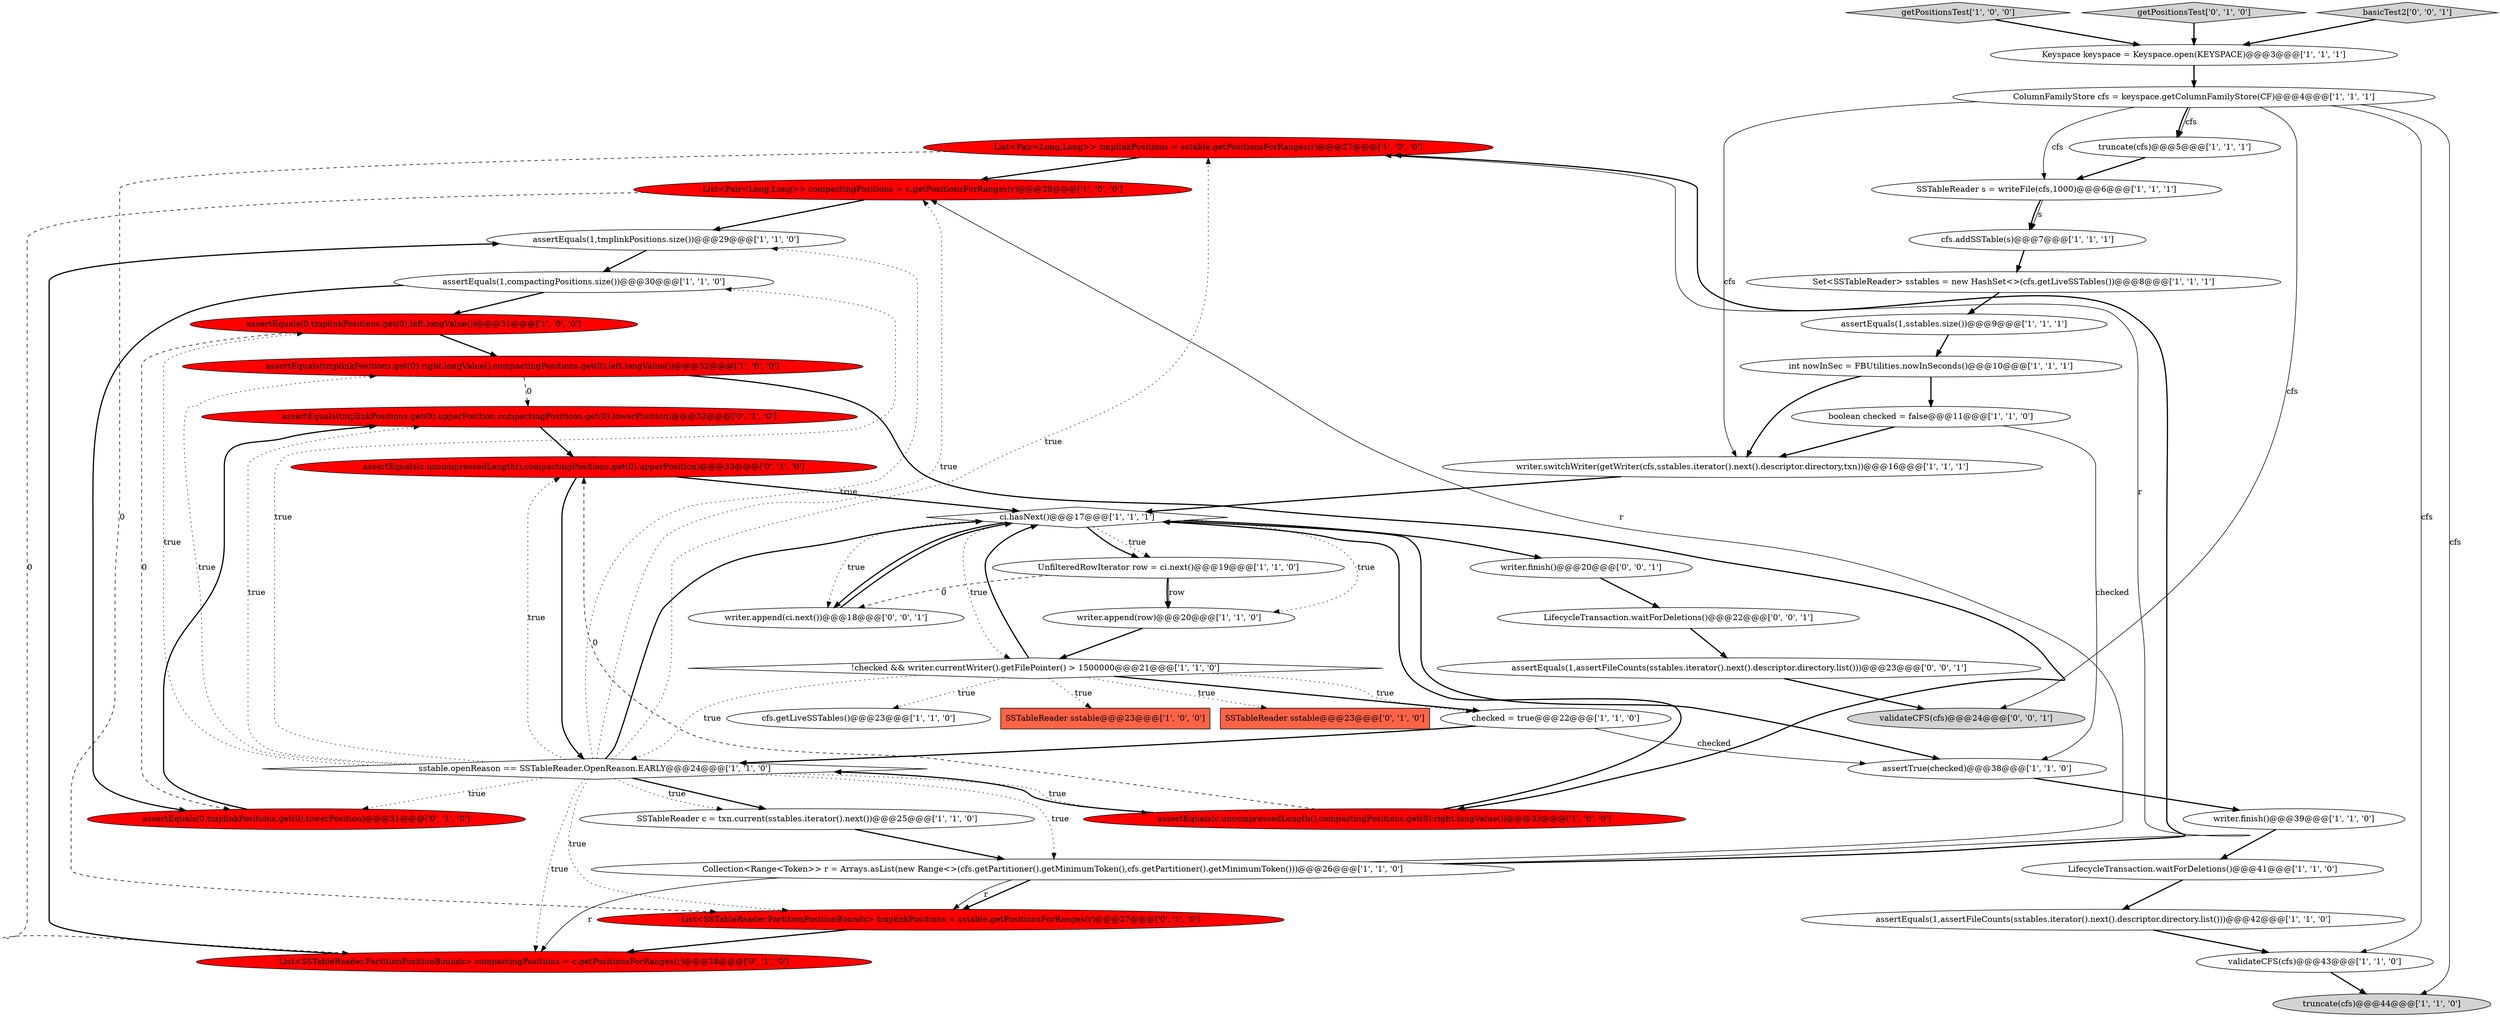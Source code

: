 digraph {
20 [style = filled, label = "List<Pair<Long,Long>> tmplinkPositions = sstable.getPositionsForRanges(r)@@@27@@@['1', '0', '0']", fillcolor = red, shape = ellipse image = "AAA1AAABBB1BBB"];
17 [style = filled, label = "assertEquals(tmplinkPositions.get(0).right.longValue(),compactingPositions.get(0).left.longValue())@@@32@@@['1', '0', '0']", fillcolor = red, shape = ellipse image = "AAA1AAABBB1BBB"];
9 [style = filled, label = "checked = true@@@22@@@['1', '1', '0']", fillcolor = white, shape = ellipse image = "AAA0AAABBB1BBB"];
24 [style = filled, label = "assertEquals(1,tmplinkPositions.size())@@@29@@@['1', '1', '0']", fillcolor = white, shape = ellipse image = "AAA0AAABBB1BBB"];
5 [style = filled, label = "getPositionsTest['1', '0', '0']", fillcolor = lightgray, shape = diamond image = "AAA0AAABBB1BBB"];
3 [style = filled, label = "ci.hasNext()@@@17@@@['1', '1', '1']", fillcolor = white, shape = diamond image = "AAA0AAABBB1BBB"];
10 [style = filled, label = "SSTableReader s = writeFile(cfs,1000)@@@6@@@['1', '1', '1']", fillcolor = white, shape = ellipse image = "AAA0AAABBB1BBB"];
37 [style = filled, label = "SSTableReader sstable@@@23@@@['0', '1', '0']", fillcolor = tomato, shape = box image = "AAA0AAABBB2BBB"];
31 [style = filled, label = "ColumnFamilyStore cfs = keyspace.getColumnFamilyStore(CF)@@@4@@@['1', '1', '1']", fillcolor = white, shape = ellipse image = "AAA0AAABBB1BBB"];
7 [style = filled, label = "writer.append(row)@@@20@@@['1', '1', '0']", fillcolor = white, shape = ellipse image = "AAA0AAABBB1BBB"];
25 [style = filled, label = "SSTableReader c = txn.current(sstables.iterator().next())@@@25@@@['1', '1', '0']", fillcolor = white, shape = ellipse image = "AAA0AAABBB1BBB"];
15 [style = filled, label = "validateCFS(cfs)@@@43@@@['1', '1', '0']", fillcolor = white, shape = ellipse image = "AAA0AAABBB1BBB"];
33 [style = filled, label = "assertEquals(1,sstables.size())@@@9@@@['1', '1', '1']", fillcolor = white, shape = ellipse image = "AAA0AAABBB1BBB"];
35 [style = filled, label = "List<SSTableReader.PartitionPositionBounds> compactingPositions = c.getPositionsForRanges(r)@@@28@@@['0', '1', '0']", fillcolor = red, shape = ellipse image = "AAA1AAABBB2BBB"];
46 [style = filled, label = "LifecycleTransaction.waitForDeletions()@@@22@@@['0', '0', '1']", fillcolor = white, shape = ellipse image = "AAA0AAABBB3BBB"];
26 [style = filled, label = "Set<SSTableReader> sstables = new HashSet<>(cfs.getLiveSSTables())@@@8@@@['1', '1', '1']", fillcolor = white, shape = ellipse image = "AAA0AAABBB1BBB"];
27 [style = filled, label = "sstable.openReason == SSTableReader.OpenReason.EARLY@@@24@@@['1', '1', '0']", fillcolor = white, shape = diamond image = "AAA0AAABBB1BBB"];
36 [style = filled, label = "getPositionsTest['0', '1', '0']", fillcolor = lightgray, shape = diamond image = "AAA0AAABBB2BBB"];
21 [style = filled, label = "truncate(cfs)@@@5@@@['1', '1', '1']", fillcolor = white, shape = ellipse image = "AAA0AAABBB1BBB"];
14 [style = filled, label = "LifecycleTransaction.waitForDeletions()@@@41@@@['1', '1', '0']", fillcolor = white, shape = ellipse image = "AAA0AAABBB1BBB"];
30 [style = filled, label = "assertEquals(0,tmplinkPositions.get(0).left.longValue())@@@31@@@['1', '0', '0']", fillcolor = red, shape = ellipse image = "AAA1AAABBB1BBB"];
19 [style = filled, label = "List<Pair<Long,Long>> compactingPositions = c.getPositionsForRanges(r)@@@28@@@['1', '0', '0']", fillcolor = red, shape = ellipse image = "AAA1AAABBB1BBB"];
4 [style = filled, label = "boolean checked = false@@@11@@@['1', '1', '0']", fillcolor = white, shape = ellipse image = "AAA0AAABBB1BBB"];
44 [style = filled, label = "validateCFS(cfs)@@@24@@@['0', '0', '1']", fillcolor = lightgray, shape = ellipse image = "AAA0AAABBB3BBB"];
0 [style = filled, label = "Keyspace keyspace = Keyspace.open(KEYSPACE)@@@3@@@['1', '1', '1']", fillcolor = white, shape = ellipse image = "AAA0AAABBB1BBB"];
39 [style = filled, label = "assertEquals(tmplinkPositions.get(0).upperPosition,compactingPositions.get(0).lowerPosition)@@@32@@@['0', '1', '0']", fillcolor = red, shape = ellipse image = "AAA1AAABBB2BBB"];
1 [style = filled, label = "assertEquals(c.uncompressedLength(),compactingPositions.get(0).right.longValue())@@@33@@@['1', '0', '0']", fillcolor = red, shape = ellipse image = "AAA1AAABBB1BBB"];
38 [style = filled, label = "assertEquals(c.uncompressedLength(),compactingPositions.get(0).upperPosition)@@@33@@@['0', '1', '0']", fillcolor = red, shape = ellipse image = "AAA1AAABBB2BBB"];
12 [style = filled, label = "UnfilteredRowIterator row = ci.next()@@@19@@@['1', '1', '0']", fillcolor = white, shape = ellipse image = "AAA0AAABBB1BBB"];
28 [style = filled, label = "assertEquals(1,assertFileCounts(sstables.iterator().next().descriptor.directory.list()))@@@42@@@['1', '1', '0']", fillcolor = white, shape = ellipse image = "AAA0AAABBB1BBB"];
18 [style = filled, label = "cfs.addSSTable(s)@@@7@@@['1', '1', '1']", fillcolor = white, shape = ellipse image = "AAA0AAABBB1BBB"];
43 [style = filled, label = "writer.append(ci.next())@@@18@@@['0', '0', '1']", fillcolor = white, shape = ellipse image = "AAA0AAABBB3BBB"];
23 [style = filled, label = "assertTrue(checked)@@@38@@@['1', '1', '0']", fillcolor = white, shape = ellipse image = "AAA0AAABBB1BBB"];
45 [style = filled, label = "assertEquals(1,assertFileCounts(sstables.iterator().next().descriptor.directory.list()))@@@23@@@['0', '0', '1']", fillcolor = white, shape = ellipse image = "AAA0AAABBB3BBB"];
34 [style = filled, label = "assertEquals(0,tmplinkPositions.get(0).lowerPosition)@@@31@@@['0', '1', '0']", fillcolor = red, shape = ellipse image = "AAA1AAABBB2BBB"];
29 [style = filled, label = "truncate(cfs)@@@44@@@['1', '1', '0']", fillcolor = lightgray, shape = ellipse image = "AAA0AAABBB1BBB"];
13 [style = filled, label = "!checked && writer.currentWriter().getFilePointer() > 1500000@@@21@@@['1', '1', '0']", fillcolor = white, shape = diamond image = "AAA0AAABBB1BBB"];
8 [style = filled, label = "Collection<Range<Token>> r = Arrays.asList(new Range<>(cfs.getPartitioner().getMinimumToken(),cfs.getPartitioner().getMinimumToken()))@@@26@@@['1', '1', '0']", fillcolor = white, shape = ellipse image = "AAA0AAABBB1BBB"];
22 [style = filled, label = "cfs.getLiveSSTables()@@@23@@@['1', '1', '0']", fillcolor = white, shape = ellipse image = "AAA0AAABBB1BBB"];
40 [style = filled, label = "List<SSTableReader.PartitionPositionBounds> tmplinkPositions = sstable.getPositionsForRanges(r)@@@27@@@['0', '1', '0']", fillcolor = red, shape = ellipse image = "AAA1AAABBB2BBB"];
6 [style = filled, label = "writer.switchWriter(getWriter(cfs,sstables.iterator().next().descriptor.directory,txn))@@@16@@@['1', '1', '1']", fillcolor = white, shape = ellipse image = "AAA0AAABBB1BBB"];
11 [style = filled, label = "writer.finish()@@@39@@@['1', '1', '0']", fillcolor = white, shape = ellipse image = "AAA0AAABBB1BBB"];
32 [style = filled, label = "assertEquals(1,compactingPositions.size())@@@30@@@['1', '1', '0']", fillcolor = white, shape = ellipse image = "AAA0AAABBB1BBB"];
2 [style = filled, label = "int nowInSec = FBUtilities.nowInSeconds()@@@10@@@['1', '1', '1']", fillcolor = white, shape = ellipse image = "AAA0AAABBB1BBB"];
41 [style = filled, label = "writer.finish()@@@20@@@['0', '0', '1']", fillcolor = white, shape = ellipse image = "AAA0AAABBB3BBB"];
16 [style = filled, label = "SSTableReader sstable@@@23@@@['1', '0', '0']", fillcolor = tomato, shape = box image = "AAA0AAABBB1BBB"];
42 [style = filled, label = "basicTest2['0', '0', '1']", fillcolor = lightgray, shape = diamond image = "AAA0AAABBB3BBB"];
6->3 [style = bold, label=""];
21->10 [style = bold, label=""];
27->32 [style = dotted, label="true"];
27->1 [style = dotted, label="true"];
13->27 [style = dotted, label="true"];
11->14 [style = bold, label=""];
20->40 [style = dashed, label="0"];
2->6 [style = bold, label=""];
24->32 [style = bold, label=""];
1->27 [style = bold, label=""];
8->20 [style = solid, label="r"];
14->28 [style = bold, label=""];
31->21 [style = bold, label=""];
32->34 [style = bold, label=""];
8->40 [style = bold, label=""];
27->19 [style = dotted, label="true"];
12->7 [style = bold, label=""];
19->24 [style = bold, label=""];
12->43 [style = dashed, label="0"];
43->3 [style = bold, label=""];
36->0 [style = bold, label=""];
8->20 [style = bold, label=""];
5->0 [style = bold, label=""];
39->38 [style = bold, label=""];
31->44 [style = solid, label="cfs"];
1->38 [style = dashed, label="0"];
13->37 [style = dotted, label="true"];
10->18 [style = solid, label="s"];
27->35 [style = dotted, label="true"];
27->25 [style = bold, label=""];
13->9 [style = dotted, label="true"];
3->7 [style = dotted, label="true"];
31->10 [style = solid, label="cfs"];
27->25 [style = dotted, label="true"];
8->35 [style = solid, label="r"];
27->8 [style = dotted, label="true"];
27->24 [style = dotted, label="true"];
2->4 [style = bold, label=""];
3->23 [style = bold, label=""];
13->22 [style = dotted, label="true"];
31->6 [style = solid, label="cfs"];
27->20 [style = dotted, label="true"];
41->46 [style = bold, label=""];
19->35 [style = dashed, label="0"];
20->19 [style = bold, label=""];
31->21 [style = solid, label="cfs"];
15->29 [style = bold, label=""];
0->31 [style = bold, label=""];
10->18 [style = bold, label=""];
13->16 [style = dotted, label="true"];
27->40 [style = dotted, label="true"];
17->39 [style = dashed, label="0"];
30->17 [style = bold, label=""];
40->35 [style = bold, label=""];
27->39 [style = dotted, label="true"];
17->1 [style = bold, label=""];
31->29 [style = solid, label="cfs"];
18->26 [style = bold, label=""];
1->3 [style = bold, label=""];
38->27 [style = bold, label=""];
27->38 [style = dotted, label="true"];
30->34 [style = dashed, label="0"];
3->12 [style = bold, label=""];
3->43 [style = dotted, label="true"];
32->30 [style = bold, label=""];
45->44 [style = bold, label=""];
38->3 [style = bold, label=""];
42->0 [style = bold, label=""];
35->24 [style = bold, label=""];
9->27 [style = bold, label=""];
31->15 [style = solid, label="cfs"];
3->41 [style = bold, label=""];
34->39 [style = bold, label=""];
13->9 [style = bold, label=""];
4->23 [style = solid, label="checked"];
27->17 [style = dotted, label="true"];
23->11 [style = bold, label=""];
9->23 [style = solid, label="checked"];
33->2 [style = bold, label=""];
3->13 [style = dotted, label="true"];
7->13 [style = bold, label=""];
28->15 [style = bold, label=""];
4->6 [style = bold, label=""];
27->34 [style = dotted, label="true"];
12->7 [style = solid, label="row"];
27->3 [style = bold, label=""];
8->40 [style = solid, label="r"];
8->19 [style = solid, label="r"];
27->30 [style = dotted, label="true"];
13->3 [style = bold, label=""];
3->12 [style = dotted, label="true"];
46->45 [style = bold, label=""];
25->8 [style = bold, label=""];
3->43 [style = bold, label=""];
26->33 [style = bold, label=""];
}
